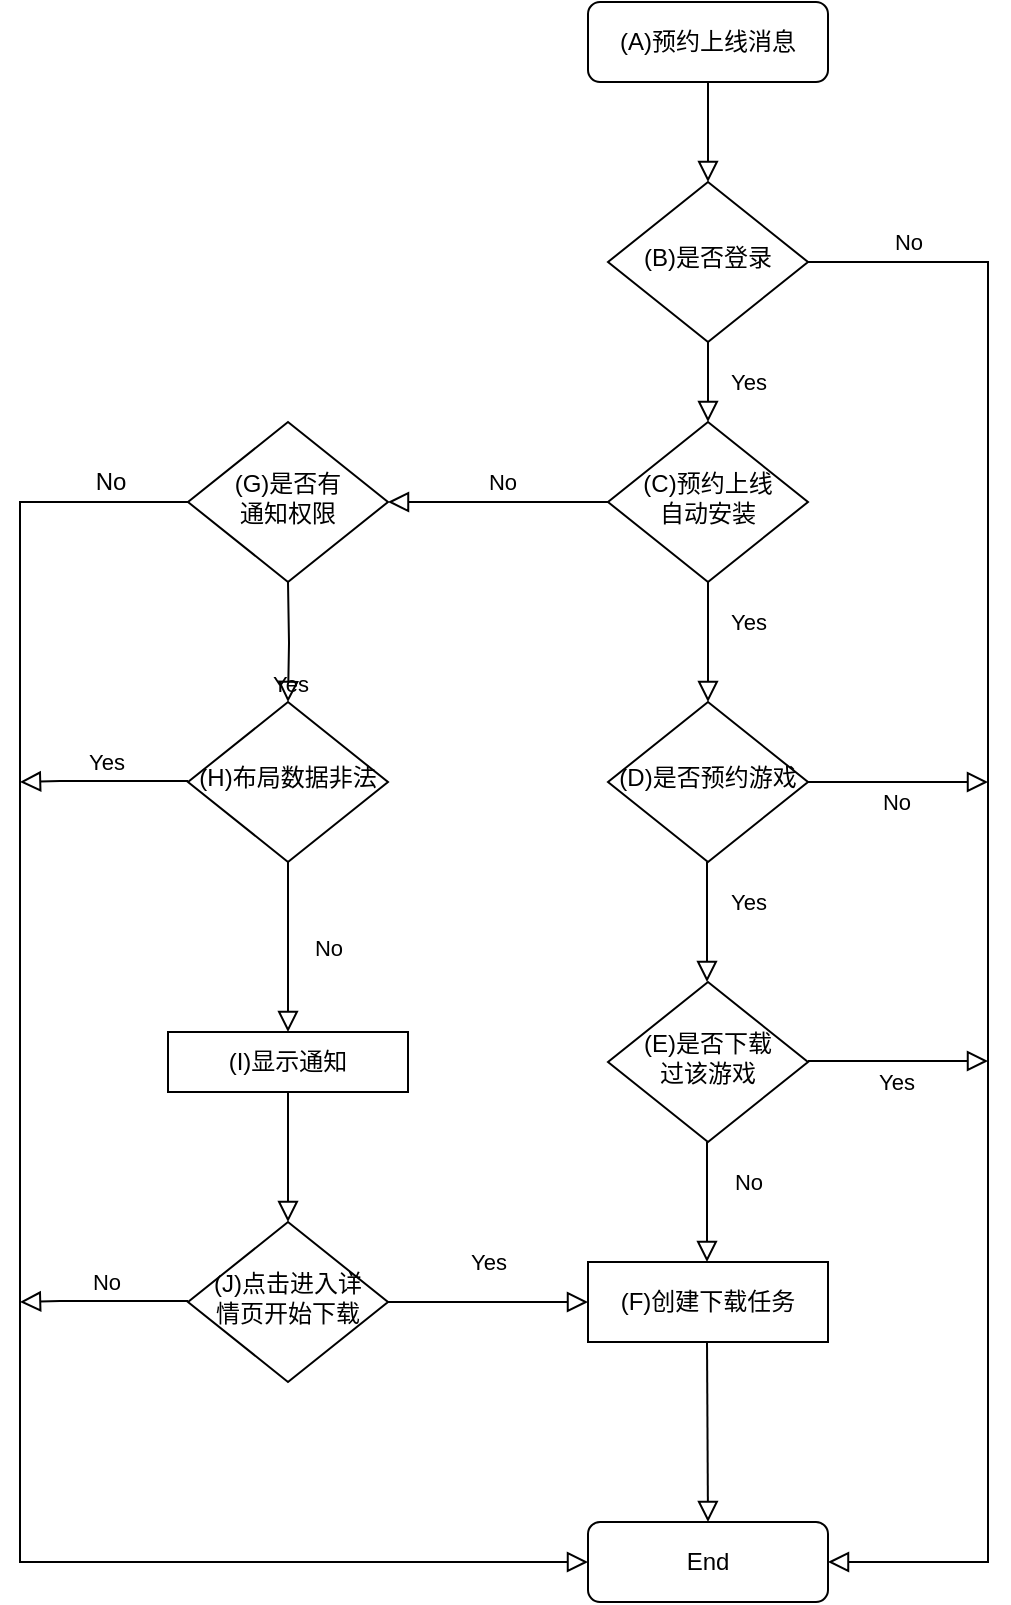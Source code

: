 <mxfile version="14.2.7" type="github">
  <diagram id="C5RBs43oDa-KdzZeNtuy" name="Page-1">
    <mxGraphModel dx="1673" dy="896" grid="1" gridSize="10" guides="1" tooltips="1" connect="1" arrows="1" fold="1" page="1" pageScale="1" pageWidth="827" pageHeight="1169" math="0" shadow="0">
      <root>
        <mxCell id="WIyWlLk6GJQsqaUBKTNV-0" />
        <mxCell id="WIyWlLk6GJQsqaUBKTNV-1" parent="WIyWlLk6GJQsqaUBKTNV-0" />
        <mxCell id="WIyWlLk6GJQsqaUBKTNV-2" value="" style="rounded=0;html=1;jettySize=auto;orthogonalLoop=1;fontSize=11;endArrow=block;endFill=0;endSize=8;strokeWidth=1;shadow=0;labelBackgroundColor=none;edgeStyle=orthogonalEdgeStyle;" parent="WIyWlLk6GJQsqaUBKTNV-1" source="WIyWlLk6GJQsqaUBKTNV-3" target="WIyWlLk6GJQsqaUBKTNV-6" edge="1">
          <mxGeometry relative="1" as="geometry" />
        </mxCell>
        <mxCell id="WIyWlLk6GJQsqaUBKTNV-3" value="(A)预约上线消息" style="rounded=1;whiteSpace=wrap;html=1;fontSize=12;glass=0;strokeWidth=1;shadow=0;" parent="WIyWlLk6GJQsqaUBKTNV-1" vertex="1">
          <mxGeometry x="564" y="90" width="120" height="40" as="geometry" />
        </mxCell>
        <mxCell id="WIyWlLk6GJQsqaUBKTNV-4" value="Yes" style="rounded=0;html=1;jettySize=auto;orthogonalLoop=1;fontSize=11;endArrow=block;endFill=0;endSize=8;strokeWidth=1;shadow=0;labelBackgroundColor=none;edgeStyle=orthogonalEdgeStyle;" parent="WIyWlLk6GJQsqaUBKTNV-1" source="WIyWlLk6GJQsqaUBKTNV-6" target="WIyWlLk6GJQsqaUBKTNV-10" edge="1">
          <mxGeometry y="20" relative="1" as="geometry">
            <mxPoint as="offset" />
          </mxGeometry>
        </mxCell>
        <mxCell id="WIyWlLk6GJQsqaUBKTNV-5" value="No" style="edgeStyle=orthogonalEdgeStyle;rounded=0;html=1;jettySize=auto;orthogonalLoop=1;fontSize=11;endArrow=block;endFill=0;endSize=8;strokeWidth=1;shadow=0;labelBackgroundColor=none;entryX=1;entryY=0.5;entryDx=0;entryDy=0;" parent="WIyWlLk6GJQsqaUBKTNV-1" source="WIyWlLk6GJQsqaUBKTNV-6" target="ebCV4vV2BCAYUUxFwjKP-0" edge="1">
          <mxGeometry x="-0.878" y="10" relative="1" as="geometry">
            <mxPoint as="offset" />
            <mxPoint x="694" y="690" as="targetPoint" />
            <Array as="points">
              <mxPoint x="764" y="220" />
              <mxPoint x="764" y="870" />
            </Array>
          </mxGeometry>
        </mxCell>
        <mxCell id="WIyWlLk6GJQsqaUBKTNV-6" value="(B)是否登录" style="rhombus;whiteSpace=wrap;html=1;shadow=0;fontFamily=Helvetica;fontSize=12;align=center;strokeWidth=1;spacing=6;spacingTop=-4;" parent="WIyWlLk6GJQsqaUBKTNV-1" vertex="1">
          <mxGeometry x="574" y="180" width="100" height="80" as="geometry" />
        </mxCell>
        <mxCell id="WIyWlLk6GJQsqaUBKTNV-8" value="Yes" style="rounded=0;html=1;jettySize=auto;orthogonalLoop=1;fontSize=11;endArrow=block;endFill=0;endSize=8;strokeWidth=1;shadow=0;labelBackgroundColor=none;edgeStyle=orthogonalEdgeStyle;" parent="WIyWlLk6GJQsqaUBKTNV-1" source="WIyWlLk6GJQsqaUBKTNV-10" edge="1">
          <mxGeometry x="-0.333" y="20" relative="1" as="geometry">
            <mxPoint as="offset" />
            <mxPoint x="624" y="440" as="targetPoint" />
          </mxGeometry>
        </mxCell>
        <mxCell id="WIyWlLk6GJQsqaUBKTNV-10" value="(C)预约上线&lt;br&gt;自动安装" style="rhombus;whiteSpace=wrap;html=1;shadow=0;fontFamily=Helvetica;fontSize=12;align=center;strokeWidth=1;spacing=6;spacingTop=-4;" parent="WIyWlLk6GJQsqaUBKTNV-1" vertex="1">
          <mxGeometry x="574" y="300" width="100" height="80" as="geometry" />
        </mxCell>
        <mxCell id="ebCV4vV2BCAYUUxFwjKP-0" value="End" style="rounded=1;whiteSpace=wrap;html=1;" vertex="1" parent="WIyWlLk6GJQsqaUBKTNV-1">
          <mxGeometry x="564" y="850" width="120" height="40" as="geometry" />
        </mxCell>
        <mxCell id="ebCV4vV2BCAYUUxFwjKP-7" value="(D)是否预约游戏" style="rhombus;whiteSpace=wrap;html=1;shadow=0;fontFamily=Helvetica;fontSize=12;align=center;strokeWidth=1;spacing=6;spacingTop=-4;" vertex="1" parent="WIyWlLk6GJQsqaUBKTNV-1">
          <mxGeometry x="574" y="440" width="100" height="80" as="geometry" />
        </mxCell>
        <mxCell id="ebCV4vV2BCAYUUxFwjKP-8" value="" style="edgeStyle=orthogonalEdgeStyle;rounded=0;html=1;jettySize=auto;orthogonalLoop=1;fontSize=11;endArrow=block;endFill=0;endSize=8;strokeWidth=1;shadow=0;labelBackgroundColor=none;entryX=0;entryY=0.5;entryDx=0;entryDy=0;exitX=0;exitY=0.5;exitDx=0;exitDy=0;" edge="1" parent="WIyWlLk6GJQsqaUBKTNV-1" source="ebCV4vV2BCAYUUxFwjKP-18" target="ebCV4vV2BCAYUUxFwjKP-0">
          <mxGeometry x="-0.238" y="-20" relative="1" as="geometry">
            <mxPoint as="offset" />
            <mxPoint x="360" y="340" as="sourcePoint" />
            <mxPoint x="434" y="887.98" as="targetPoint" />
            <Array as="points">
              <mxPoint x="280" y="340" />
              <mxPoint x="280" y="870" />
            </Array>
          </mxGeometry>
        </mxCell>
        <mxCell id="ebCV4vV2BCAYUUxFwjKP-9" value="No" style="rounded=0;html=1;jettySize=auto;orthogonalLoop=1;fontSize=11;endArrow=block;endFill=0;endSize=8;strokeWidth=1;shadow=0;labelBackgroundColor=none;edgeStyle=orthogonalEdgeStyle;exitX=0;exitY=0.5;exitDx=0;exitDy=0;entryX=1;entryY=0.5;entryDx=0;entryDy=0;" edge="1" parent="WIyWlLk6GJQsqaUBKTNV-1" source="WIyWlLk6GJQsqaUBKTNV-10" target="ebCV4vV2BCAYUUxFwjKP-18">
          <mxGeometry x="-0.024" y="-10" relative="1" as="geometry">
            <mxPoint as="offset" />
            <mxPoint x="533" y="400" as="sourcePoint" />
            <mxPoint x="520" y="340" as="targetPoint" />
          </mxGeometry>
        </mxCell>
        <mxCell id="ebCV4vV2BCAYUUxFwjKP-10" value="No" style="rounded=0;html=1;jettySize=auto;orthogonalLoop=1;fontSize=11;endArrow=block;endFill=0;endSize=8;strokeWidth=1;shadow=0;labelBackgroundColor=none;edgeStyle=orthogonalEdgeStyle;exitX=1;exitY=0.5;exitDx=0;exitDy=0;" edge="1" parent="WIyWlLk6GJQsqaUBKTNV-1" source="ebCV4vV2BCAYUUxFwjKP-7">
          <mxGeometry x="-0.024" y="-10" relative="1" as="geometry">
            <mxPoint as="offset" />
            <mxPoint x="725" y="510" as="sourcePoint" />
            <mxPoint x="764" y="480" as="targetPoint" />
          </mxGeometry>
        </mxCell>
        <mxCell id="ebCV4vV2BCAYUUxFwjKP-11" value="Yes" style="rounded=0;html=1;jettySize=auto;orthogonalLoop=1;fontSize=11;endArrow=block;endFill=0;endSize=8;strokeWidth=1;shadow=0;labelBackgroundColor=none;edgeStyle=orthogonalEdgeStyle;" edge="1" parent="WIyWlLk6GJQsqaUBKTNV-1">
          <mxGeometry x="-0.333" y="20" relative="1" as="geometry">
            <mxPoint as="offset" />
            <mxPoint x="623.5" y="520" as="sourcePoint" />
            <mxPoint x="623.5" y="580" as="targetPoint" />
          </mxGeometry>
        </mxCell>
        <mxCell id="ebCV4vV2BCAYUUxFwjKP-12" value="(E)是否下载&lt;br&gt;过该游戏" style="rhombus;whiteSpace=wrap;html=1;shadow=0;fontFamily=Helvetica;fontSize=12;align=center;strokeWidth=1;spacing=6;spacingTop=-4;" vertex="1" parent="WIyWlLk6GJQsqaUBKTNV-1">
          <mxGeometry x="574" y="580" width="100" height="80" as="geometry" />
        </mxCell>
        <mxCell id="ebCV4vV2BCAYUUxFwjKP-13" value="Yes" style="rounded=0;html=1;jettySize=auto;orthogonalLoop=1;fontSize=11;endArrow=block;endFill=0;endSize=8;strokeWidth=1;shadow=0;labelBackgroundColor=none;edgeStyle=orthogonalEdgeStyle;exitX=1;exitY=0.5;exitDx=0;exitDy=0;" edge="1" parent="WIyWlLk6GJQsqaUBKTNV-1">
          <mxGeometry x="-0.024" y="-10" relative="1" as="geometry">
            <mxPoint as="offset" />
            <mxPoint x="674" y="619.5" as="sourcePoint" />
            <mxPoint x="764" y="619.5" as="targetPoint" />
          </mxGeometry>
        </mxCell>
        <mxCell id="ebCV4vV2BCAYUUxFwjKP-14" value="No" style="rounded=0;html=1;jettySize=auto;orthogonalLoop=1;fontSize=11;endArrow=block;endFill=0;endSize=8;strokeWidth=1;shadow=0;labelBackgroundColor=none;edgeStyle=orthogonalEdgeStyle;" edge="1" parent="WIyWlLk6GJQsqaUBKTNV-1">
          <mxGeometry x="-0.333" y="20" relative="1" as="geometry">
            <mxPoint as="offset" />
            <mxPoint x="623.5" y="660" as="sourcePoint" />
            <mxPoint x="623.5" y="720" as="targetPoint" />
          </mxGeometry>
        </mxCell>
        <mxCell id="ebCV4vV2BCAYUUxFwjKP-15" value="(F)创建下载任务" style="rounded=0;whiteSpace=wrap;html=1;" vertex="1" parent="WIyWlLk6GJQsqaUBKTNV-1">
          <mxGeometry x="564" y="720" width="120" height="40" as="geometry" />
        </mxCell>
        <mxCell id="ebCV4vV2BCAYUUxFwjKP-16" value="" style="rounded=0;html=1;jettySize=auto;orthogonalLoop=1;fontSize=11;endArrow=block;endFill=0;endSize=8;strokeWidth=1;shadow=0;labelBackgroundColor=none;edgeStyle=orthogonalEdgeStyle;entryX=0.5;entryY=0;entryDx=0;entryDy=0;" edge="1" parent="WIyWlLk6GJQsqaUBKTNV-1" target="ebCV4vV2BCAYUUxFwjKP-0">
          <mxGeometry relative="1" as="geometry">
            <mxPoint x="623.5" y="760" as="sourcePoint" />
            <mxPoint x="623.5" y="810" as="targetPoint" />
          </mxGeometry>
        </mxCell>
        <mxCell id="ebCV4vV2BCAYUUxFwjKP-18" value="(G)是否有&lt;br&gt;通知权限" style="rhombus;whiteSpace=wrap;html=1;shadow=0;fontFamily=Helvetica;fontSize=12;align=center;strokeWidth=1;spacing=6;spacingTop=-4;" vertex="1" parent="WIyWlLk6GJQsqaUBKTNV-1">
          <mxGeometry x="364" y="300" width="100" height="80" as="geometry" />
        </mxCell>
        <mxCell id="ebCV4vV2BCAYUUxFwjKP-19" value="No" style="text;html=1;align=center;verticalAlign=middle;resizable=0;points=[];autosize=1;" vertex="1" parent="WIyWlLk6GJQsqaUBKTNV-1">
          <mxGeometry x="310" y="320" width="30" height="20" as="geometry" />
        </mxCell>
        <mxCell id="ebCV4vV2BCAYUUxFwjKP-20" value="(H)布局数据非法" style="rhombus;whiteSpace=wrap;html=1;shadow=0;fontFamily=Helvetica;fontSize=12;align=center;strokeWidth=1;spacing=6;spacingTop=-4;" vertex="1" parent="WIyWlLk6GJQsqaUBKTNV-1">
          <mxGeometry x="364" y="440" width="100" height="80" as="geometry" />
        </mxCell>
        <mxCell id="ebCV4vV2BCAYUUxFwjKP-21" value="Yes" style="rounded=0;html=1;jettySize=auto;orthogonalLoop=1;fontSize=11;endArrow=block;endFill=0;endSize=8;strokeWidth=1;shadow=0;labelBackgroundColor=none;edgeStyle=orthogonalEdgeStyle;entryX=0.5;entryY=0;entryDx=0;entryDy=0;" edge="1" parent="WIyWlLk6GJQsqaUBKTNV-1" target="ebCV4vV2BCAYUUxFwjKP-20">
          <mxGeometry y="20" relative="1" as="geometry">
            <mxPoint as="offset" />
            <mxPoint x="414" y="380" as="sourcePoint" />
            <mxPoint x="414" y="420" as="targetPoint" />
          </mxGeometry>
        </mxCell>
        <mxCell id="ebCV4vV2BCAYUUxFwjKP-22" value="Yes" style="rounded=0;html=1;jettySize=auto;orthogonalLoop=1;fontSize=11;endArrow=block;endFill=0;endSize=8;strokeWidth=1;shadow=0;labelBackgroundColor=none;edgeStyle=orthogonalEdgeStyle;exitX=0;exitY=0.5;exitDx=0;exitDy=0;" edge="1" parent="WIyWlLk6GJQsqaUBKTNV-1">
          <mxGeometry x="-0.024" y="-10" relative="1" as="geometry">
            <mxPoint as="offset" />
            <mxPoint x="364" y="479.5" as="sourcePoint" />
            <mxPoint x="280" y="480" as="targetPoint" />
            <Array as="points">
              <mxPoint x="300" y="480" />
              <mxPoint x="300" y="480" />
            </Array>
          </mxGeometry>
        </mxCell>
        <mxCell id="ebCV4vV2BCAYUUxFwjKP-23" value="(I)显示通知" style="rounded=0;whiteSpace=wrap;html=1;" vertex="1" parent="WIyWlLk6GJQsqaUBKTNV-1">
          <mxGeometry x="354" y="605" width="120" height="30" as="geometry" />
        </mxCell>
        <mxCell id="ebCV4vV2BCAYUUxFwjKP-25" value="No" style="rounded=0;html=1;jettySize=auto;orthogonalLoop=1;fontSize=11;endArrow=block;endFill=0;endSize=8;strokeWidth=1;shadow=0;labelBackgroundColor=none;edgeStyle=orthogonalEdgeStyle;entryX=0.5;entryY=0;entryDx=0;entryDy=0;exitX=0.5;exitY=1;exitDx=0;exitDy=0;" edge="1" parent="WIyWlLk6GJQsqaUBKTNV-1" source="ebCV4vV2BCAYUUxFwjKP-20" target="ebCV4vV2BCAYUUxFwjKP-23">
          <mxGeometry y="20" relative="1" as="geometry">
            <mxPoint as="offset" />
            <mxPoint x="510" y="500" as="sourcePoint" />
            <mxPoint x="510" y="560" as="targetPoint" />
          </mxGeometry>
        </mxCell>
        <mxCell id="ebCV4vV2BCAYUUxFwjKP-26" value="(J)点击进入详&lt;br&gt;情页开始下载" style="rhombus;whiteSpace=wrap;html=1;shadow=0;fontFamily=Helvetica;fontSize=12;align=center;strokeWidth=1;spacing=6;spacingTop=-4;" vertex="1" parent="WIyWlLk6GJQsqaUBKTNV-1">
          <mxGeometry x="364" y="700" width="100" height="80" as="geometry" />
        </mxCell>
        <mxCell id="ebCV4vV2BCAYUUxFwjKP-27" value="" style="rounded=0;html=1;jettySize=auto;orthogonalLoop=1;fontSize=11;endArrow=block;endFill=0;endSize=8;strokeWidth=1;shadow=0;labelBackgroundColor=none;edgeStyle=orthogonalEdgeStyle;exitX=0.5;exitY=1;exitDx=0;exitDy=0;" edge="1" parent="WIyWlLk6GJQsqaUBKTNV-1">
          <mxGeometry y="20" relative="1" as="geometry">
            <mxPoint as="offset" />
            <mxPoint x="414" y="635" as="sourcePoint" />
            <mxPoint x="414" y="700" as="targetPoint" />
          </mxGeometry>
        </mxCell>
        <mxCell id="ebCV4vV2BCAYUUxFwjKP-29" value="Yes" style="rounded=0;html=1;jettySize=auto;orthogonalLoop=1;fontSize=11;endArrow=block;endFill=0;endSize=8;strokeWidth=1;shadow=0;labelBackgroundColor=none;edgeStyle=orthogonalEdgeStyle;entryX=0;entryY=0.5;entryDx=0;entryDy=0;exitX=1;exitY=0.5;exitDx=0;exitDy=0;" edge="1" parent="WIyWlLk6GJQsqaUBKTNV-1" source="ebCV4vV2BCAYUUxFwjKP-26" target="ebCV4vV2BCAYUUxFwjKP-15">
          <mxGeometry y="20" relative="1" as="geometry">
            <mxPoint as="offset" />
            <mxPoint x="470" y="740" as="sourcePoint" />
            <mxPoint x="510" y="745" as="targetPoint" />
          </mxGeometry>
        </mxCell>
        <mxCell id="ebCV4vV2BCAYUUxFwjKP-30" value="No" style="rounded=0;html=1;jettySize=auto;orthogonalLoop=1;fontSize=11;endArrow=block;endFill=0;endSize=8;strokeWidth=1;shadow=0;labelBackgroundColor=none;edgeStyle=orthogonalEdgeStyle;exitX=0;exitY=0.5;exitDx=0;exitDy=0;" edge="1" parent="WIyWlLk6GJQsqaUBKTNV-1">
          <mxGeometry x="-0.024" y="-10" relative="1" as="geometry">
            <mxPoint as="offset" />
            <mxPoint x="364" y="739.5" as="sourcePoint" />
            <mxPoint x="280" y="740" as="targetPoint" />
            <Array as="points">
              <mxPoint x="300" y="740" />
              <mxPoint x="300" y="740" />
            </Array>
          </mxGeometry>
        </mxCell>
      </root>
    </mxGraphModel>
  </diagram>
</mxfile>
